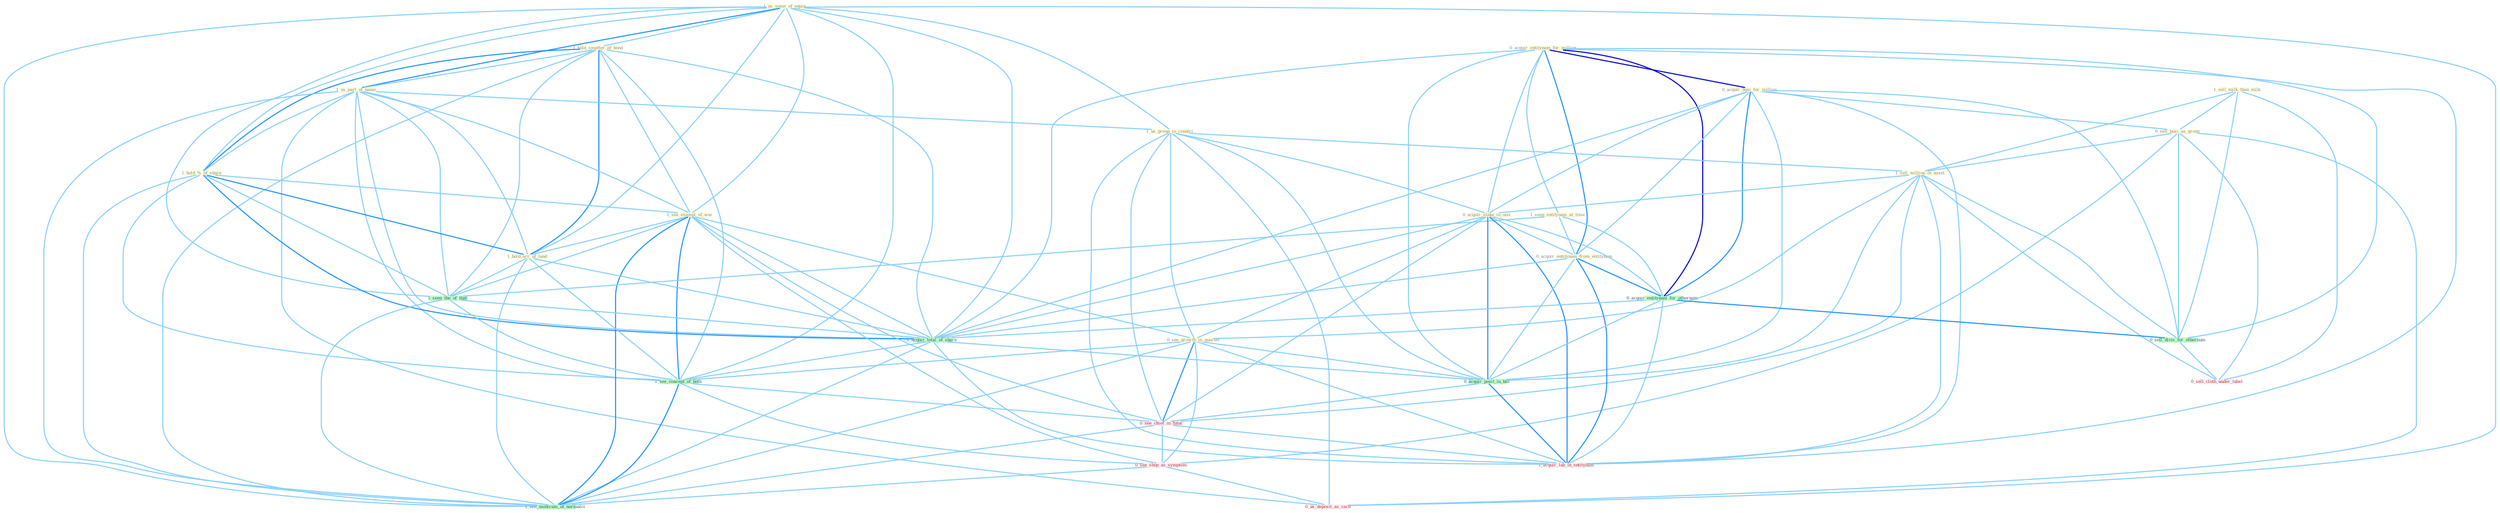 Graph G{ 
    node
    [shape=polygon,style=filled,width=.5,height=.06,color="#BDFCC9",fixedsize=true,fontsize=4,
    fontcolor="#2f4f4f"];
    {node
    [color="#ffffe0", fontcolor="#8b7d6b"] "0_acquir_entitynam_for_million " "1_sell_milk_than_milk " "0_acquir_busi_for_million " "1_us_some_of_equip " "1_hold_smatter_of_bond " "1_us_part_of_name " "0_sell_busi_as_group " "1_hold_%_of_share " "1_see_exampl_of_wai " "1_us_group_in_countri " "1_seen_entitynam_at_time " "1_hold_acr_of_land " "1_sell_million_in_asset " "0_acquir_stake_in_unit " "0_see_growth_in_quarter " "0_acquir_entitynam_from_entitynam "}
{node [color="#fff0f5", fontcolor="#b22222"] "0_sell_cloth_under_label " "0_see_chief_in_futur " "0_see_shop_as_symptom " "1_acquir_lab_in_entitynam " "0_us_deposit_as_cach "}
edge [color="#B0E2FF"];

	"0_acquir_entitynam_for_million " -- "0_acquir_busi_for_million " [w="3", color="#0000cd" , len=0.6];
	"0_acquir_entitynam_for_million " -- "1_seen_entitynam_at_time " [w="1", color="#87cefa" ];
	"0_acquir_entitynam_for_million " -- "0_acquir_stake_in_unit " [w="1", color="#87cefa" ];
	"0_acquir_entitynam_for_million " -- "0_acquir_entitynam_from_entitynam " [w="2", color="#1e90ff" , len=0.8];
	"0_acquir_entitynam_for_million " -- "0_acquir_entitynam_for_othernum " [w="3", color="#0000cd" , len=0.6];
	"0_acquir_entitynam_for_million " -- "0_sell_divis_for_othernum " [w="1", color="#87cefa" ];
	"0_acquir_entitynam_for_million " -- "1_acquir_total_of_share " [w="1", color="#87cefa" ];
	"0_acquir_entitynam_for_million " -- "0_acquir_posit_in_bid " [w="1", color="#87cefa" ];
	"0_acquir_entitynam_for_million " -- "1_acquir_lab_in_entitynam " [w="1", color="#87cefa" ];
	"1_sell_milk_than_milk " -- "0_sell_busi_as_group " [w="1", color="#87cefa" ];
	"1_sell_milk_than_milk " -- "1_sell_million_in_asset " [w="1", color="#87cefa" ];
	"1_sell_milk_than_milk " -- "0_sell_divis_for_othernum " [w="1", color="#87cefa" ];
	"1_sell_milk_than_milk " -- "0_sell_cloth_under_label " [w="1", color="#87cefa" ];
	"0_acquir_busi_for_million " -- "0_sell_busi_as_group " [w="1", color="#87cefa" ];
	"0_acquir_busi_for_million " -- "0_acquir_stake_in_unit " [w="1", color="#87cefa" ];
	"0_acquir_busi_for_million " -- "0_acquir_entitynam_from_entitynam " [w="1", color="#87cefa" ];
	"0_acquir_busi_for_million " -- "0_acquir_entitynam_for_othernum " [w="2", color="#1e90ff" , len=0.8];
	"0_acquir_busi_for_million " -- "0_sell_divis_for_othernum " [w="1", color="#87cefa" ];
	"0_acquir_busi_for_million " -- "1_acquir_total_of_share " [w="1", color="#87cefa" ];
	"0_acquir_busi_for_million " -- "0_acquir_posit_in_bid " [w="1", color="#87cefa" ];
	"0_acquir_busi_for_million " -- "1_acquir_lab_in_entitynam " [w="1", color="#87cefa" ];
	"1_us_some_of_equip " -- "1_hold_smatter_of_bond " [w="1", color="#87cefa" ];
	"1_us_some_of_equip " -- "1_us_part_of_name " [w="2", color="#1e90ff" , len=0.8];
	"1_us_some_of_equip " -- "1_hold_%_of_share " [w="1", color="#87cefa" ];
	"1_us_some_of_equip " -- "1_see_exampl_of_wai " [w="1", color="#87cefa" ];
	"1_us_some_of_equip " -- "1_us_group_in_countri " [w="1", color="#87cefa" ];
	"1_us_some_of_equip " -- "1_hold_acr_of_land " [w="1", color="#87cefa" ];
	"1_us_some_of_equip " -- "1_seen_the_of_that " [w="1", color="#87cefa" ];
	"1_us_some_of_equip " -- "1_acquir_total_of_share " [w="1", color="#87cefa" ];
	"1_us_some_of_equip " -- "1_see_concept_of_both " [w="1", color="#87cefa" ];
	"1_us_some_of_equip " -- "0_us_deposit_as_cach " [w="1", color="#87cefa" ];
	"1_us_some_of_equip " -- "1_see_modicum_of_normalci " [w="1", color="#87cefa" ];
	"1_hold_smatter_of_bond " -- "1_us_part_of_name " [w="1", color="#87cefa" ];
	"1_hold_smatter_of_bond " -- "1_hold_%_of_share " [w="2", color="#1e90ff" , len=0.8];
	"1_hold_smatter_of_bond " -- "1_see_exampl_of_wai " [w="1", color="#87cefa" ];
	"1_hold_smatter_of_bond " -- "1_hold_acr_of_land " [w="2", color="#1e90ff" , len=0.8];
	"1_hold_smatter_of_bond " -- "1_seen_the_of_that " [w="1", color="#87cefa" ];
	"1_hold_smatter_of_bond " -- "1_acquir_total_of_share " [w="1", color="#87cefa" ];
	"1_hold_smatter_of_bond " -- "1_see_concept_of_both " [w="1", color="#87cefa" ];
	"1_hold_smatter_of_bond " -- "1_see_modicum_of_normalci " [w="1", color="#87cefa" ];
	"1_us_part_of_name " -- "1_hold_%_of_share " [w="1", color="#87cefa" ];
	"1_us_part_of_name " -- "1_see_exampl_of_wai " [w="1", color="#87cefa" ];
	"1_us_part_of_name " -- "1_us_group_in_countri " [w="1", color="#87cefa" ];
	"1_us_part_of_name " -- "1_hold_acr_of_land " [w="1", color="#87cefa" ];
	"1_us_part_of_name " -- "1_seen_the_of_that " [w="1", color="#87cefa" ];
	"1_us_part_of_name " -- "1_acquir_total_of_share " [w="1", color="#87cefa" ];
	"1_us_part_of_name " -- "1_see_concept_of_both " [w="1", color="#87cefa" ];
	"1_us_part_of_name " -- "0_us_deposit_as_cach " [w="1", color="#87cefa" ];
	"1_us_part_of_name " -- "1_see_modicum_of_normalci " [w="1", color="#87cefa" ];
	"0_sell_busi_as_group " -- "1_sell_million_in_asset " [w="1", color="#87cefa" ];
	"0_sell_busi_as_group " -- "0_sell_divis_for_othernum " [w="1", color="#87cefa" ];
	"0_sell_busi_as_group " -- "0_sell_cloth_under_label " [w="1", color="#87cefa" ];
	"0_sell_busi_as_group " -- "0_see_shop_as_symptom " [w="1", color="#87cefa" ];
	"0_sell_busi_as_group " -- "0_us_deposit_as_cach " [w="1", color="#87cefa" ];
	"1_hold_%_of_share " -- "1_see_exampl_of_wai " [w="1", color="#87cefa" ];
	"1_hold_%_of_share " -- "1_hold_acr_of_land " [w="2", color="#1e90ff" , len=0.8];
	"1_hold_%_of_share " -- "1_seen_the_of_that " [w="1", color="#87cefa" ];
	"1_hold_%_of_share " -- "1_acquir_total_of_share " [w="2", color="#1e90ff" , len=0.8];
	"1_hold_%_of_share " -- "1_see_concept_of_both " [w="1", color="#87cefa" ];
	"1_hold_%_of_share " -- "1_see_modicum_of_normalci " [w="1", color="#87cefa" ];
	"1_see_exampl_of_wai " -- "1_hold_acr_of_land " [w="1", color="#87cefa" ];
	"1_see_exampl_of_wai " -- "0_see_growth_in_quarter " [w="1", color="#87cefa" ];
	"1_see_exampl_of_wai " -- "1_seen_the_of_that " [w="1", color="#87cefa" ];
	"1_see_exampl_of_wai " -- "1_acquir_total_of_share " [w="1", color="#87cefa" ];
	"1_see_exampl_of_wai " -- "1_see_concept_of_both " [w="2", color="#1e90ff" , len=0.8];
	"1_see_exampl_of_wai " -- "0_see_chief_in_futur " [w="1", color="#87cefa" ];
	"1_see_exampl_of_wai " -- "0_see_shop_as_symptom " [w="1", color="#87cefa" ];
	"1_see_exampl_of_wai " -- "1_see_modicum_of_normalci " [w="2", color="#1e90ff" , len=0.8];
	"1_us_group_in_countri " -- "1_sell_million_in_asset " [w="1", color="#87cefa" ];
	"1_us_group_in_countri " -- "0_acquir_stake_in_unit " [w="1", color="#87cefa" ];
	"1_us_group_in_countri " -- "0_see_growth_in_quarter " [w="1", color="#87cefa" ];
	"1_us_group_in_countri " -- "0_acquir_posit_in_bid " [w="1", color="#87cefa" ];
	"1_us_group_in_countri " -- "0_see_chief_in_futur " [w="1", color="#87cefa" ];
	"1_us_group_in_countri " -- "1_acquir_lab_in_entitynam " [w="1", color="#87cefa" ];
	"1_us_group_in_countri " -- "0_us_deposit_as_cach " [w="1", color="#87cefa" ];
	"1_seen_entitynam_at_time " -- "0_acquir_entitynam_from_entitynam " [w="1", color="#87cefa" ];
	"1_seen_entitynam_at_time " -- "0_acquir_entitynam_for_othernum " [w="1", color="#87cefa" ];
	"1_seen_entitynam_at_time " -- "1_seen_the_of_that " [w="1", color="#87cefa" ];
	"1_hold_acr_of_land " -- "1_seen_the_of_that " [w="1", color="#87cefa" ];
	"1_hold_acr_of_land " -- "1_acquir_total_of_share " [w="1", color="#87cefa" ];
	"1_hold_acr_of_land " -- "1_see_concept_of_both " [w="1", color="#87cefa" ];
	"1_hold_acr_of_land " -- "1_see_modicum_of_normalci " [w="1", color="#87cefa" ];
	"1_sell_million_in_asset " -- "0_acquir_stake_in_unit " [w="1", color="#87cefa" ];
	"1_sell_million_in_asset " -- "0_see_growth_in_quarter " [w="1", color="#87cefa" ];
	"1_sell_million_in_asset " -- "0_sell_divis_for_othernum " [w="1", color="#87cefa" ];
	"1_sell_million_in_asset " -- "0_sell_cloth_under_label " [w="1", color="#87cefa" ];
	"1_sell_million_in_asset " -- "0_acquir_posit_in_bid " [w="1", color="#87cefa" ];
	"1_sell_million_in_asset " -- "0_see_chief_in_futur " [w="1", color="#87cefa" ];
	"1_sell_million_in_asset " -- "1_acquir_lab_in_entitynam " [w="1", color="#87cefa" ];
	"0_acquir_stake_in_unit " -- "0_see_growth_in_quarter " [w="1", color="#87cefa" ];
	"0_acquir_stake_in_unit " -- "0_acquir_entitynam_from_entitynam " [w="1", color="#87cefa" ];
	"0_acquir_stake_in_unit " -- "0_acquir_entitynam_for_othernum " [w="1", color="#87cefa" ];
	"0_acquir_stake_in_unit " -- "1_acquir_total_of_share " [w="1", color="#87cefa" ];
	"0_acquir_stake_in_unit " -- "0_acquir_posit_in_bid " [w="2", color="#1e90ff" , len=0.8];
	"0_acquir_stake_in_unit " -- "0_see_chief_in_futur " [w="1", color="#87cefa" ];
	"0_acquir_stake_in_unit " -- "1_acquir_lab_in_entitynam " [w="2", color="#1e90ff" , len=0.8];
	"0_see_growth_in_quarter " -- "0_acquir_posit_in_bid " [w="1", color="#87cefa" ];
	"0_see_growth_in_quarter " -- "1_see_concept_of_both " [w="1", color="#87cefa" ];
	"0_see_growth_in_quarter " -- "0_see_chief_in_futur " [w="2", color="#1e90ff" , len=0.8];
	"0_see_growth_in_quarter " -- "0_see_shop_as_symptom " [w="1", color="#87cefa" ];
	"0_see_growth_in_quarter " -- "1_acquir_lab_in_entitynam " [w="1", color="#87cefa" ];
	"0_see_growth_in_quarter " -- "1_see_modicum_of_normalci " [w="1", color="#87cefa" ];
	"0_acquir_entitynam_from_entitynam " -- "0_acquir_entitynam_for_othernum " [w="2", color="#1e90ff" , len=0.8];
	"0_acquir_entitynam_from_entitynam " -- "1_acquir_total_of_share " [w="1", color="#87cefa" ];
	"0_acquir_entitynam_from_entitynam " -- "0_acquir_posit_in_bid " [w="1", color="#87cefa" ];
	"0_acquir_entitynam_from_entitynam " -- "1_acquir_lab_in_entitynam " [w="2", color="#1e90ff" , len=0.8];
	"0_acquir_entitynam_for_othernum " -- "0_sell_divis_for_othernum " [w="2", color="#1e90ff" , len=0.8];
	"0_acquir_entitynam_for_othernum " -- "1_acquir_total_of_share " [w="1", color="#87cefa" ];
	"0_acquir_entitynam_for_othernum " -- "0_acquir_posit_in_bid " [w="1", color="#87cefa" ];
	"0_acquir_entitynam_for_othernum " -- "1_acquir_lab_in_entitynam " [w="1", color="#87cefa" ];
	"1_seen_the_of_that " -- "1_acquir_total_of_share " [w="1", color="#87cefa" ];
	"1_seen_the_of_that " -- "1_see_concept_of_both " [w="1", color="#87cefa" ];
	"1_seen_the_of_that " -- "1_see_modicum_of_normalci " [w="1", color="#87cefa" ];
	"0_sell_divis_for_othernum " -- "0_sell_cloth_under_label " [w="1", color="#87cefa" ];
	"1_acquir_total_of_share " -- "0_acquir_posit_in_bid " [w="1", color="#87cefa" ];
	"1_acquir_total_of_share " -- "1_see_concept_of_both " [w="1", color="#87cefa" ];
	"1_acquir_total_of_share " -- "1_acquir_lab_in_entitynam " [w="1", color="#87cefa" ];
	"1_acquir_total_of_share " -- "1_see_modicum_of_normalci " [w="1", color="#87cefa" ];
	"0_acquir_posit_in_bid " -- "0_see_chief_in_futur " [w="1", color="#87cefa" ];
	"0_acquir_posit_in_bid " -- "1_acquir_lab_in_entitynam " [w="2", color="#1e90ff" , len=0.8];
	"1_see_concept_of_both " -- "0_see_chief_in_futur " [w="1", color="#87cefa" ];
	"1_see_concept_of_both " -- "0_see_shop_as_symptom " [w="1", color="#87cefa" ];
	"1_see_concept_of_both " -- "1_see_modicum_of_normalci " [w="2", color="#1e90ff" , len=0.8];
	"0_see_chief_in_futur " -- "0_see_shop_as_symptom " [w="1", color="#87cefa" ];
	"0_see_chief_in_futur " -- "1_acquir_lab_in_entitynam " [w="1", color="#87cefa" ];
	"0_see_chief_in_futur " -- "1_see_modicum_of_normalci " [w="1", color="#87cefa" ];
	"0_see_shop_as_symptom " -- "0_us_deposit_as_cach " [w="1", color="#87cefa" ];
	"0_see_shop_as_symptom " -- "1_see_modicum_of_normalci " [w="1", color="#87cefa" ];
}